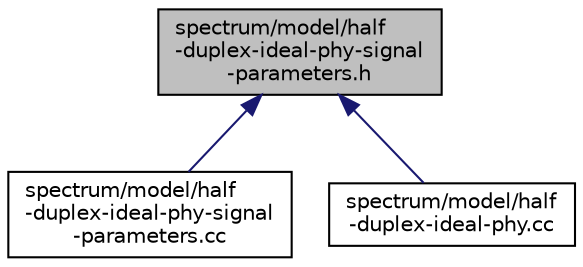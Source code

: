 digraph "spectrum/model/half-duplex-ideal-phy-signal-parameters.h"
{
  edge [fontname="Helvetica",fontsize="10",labelfontname="Helvetica",labelfontsize="10"];
  node [fontname="Helvetica",fontsize="10",shape=record];
  Node1 [label="spectrum/model/half\l-duplex-ideal-phy-signal\l-parameters.h",height=0.2,width=0.4,color="black", fillcolor="grey75", style="filled", fontcolor="black"];
  Node1 -> Node2 [dir="back",color="midnightblue",fontsize="10",style="solid"];
  Node2 [label="spectrum/model/half\l-duplex-ideal-phy-signal\l-parameters.cc",height=0.2,width=0.4,color="black", fillcolor="white", style="filled",URL="$d4/d05/half-duplex-ideal-phy-signal-parameters_8cc.html"];
  Node1 -> Node3 [dir="back",color="midnightblue",fontsize="10",style="solid"];
  Node3 [label="spectrum/model/half\l-duplex-ideal-phy.cc",height=0.2,width=0.4,color="black", fillcolor="white", style="filled",URL="$d8/d93/half-duplex-ideal-phy_8cc.html"];
}
